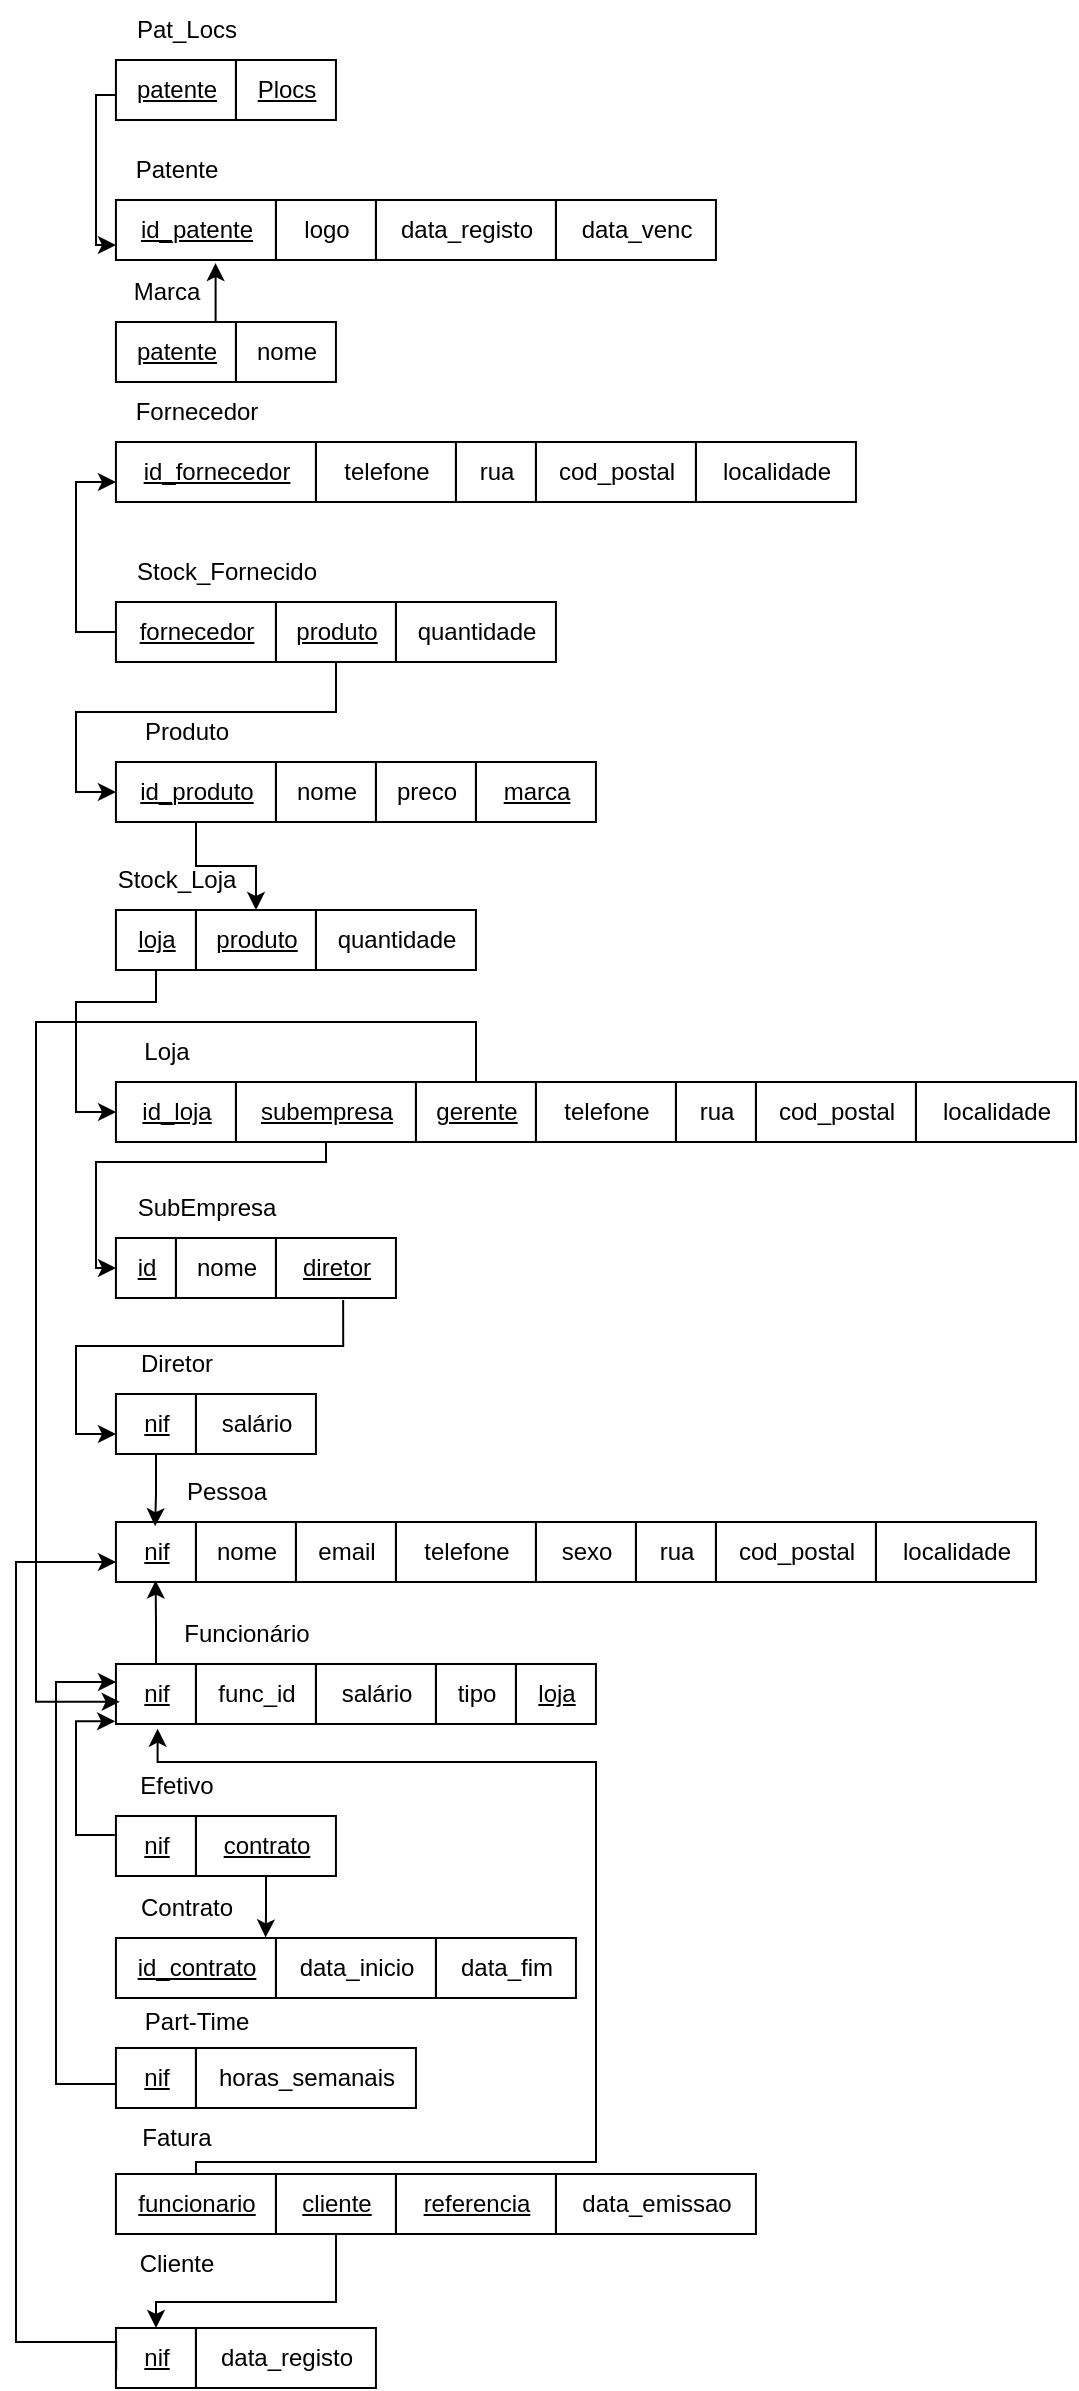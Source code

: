 <mxfile version="24.2.2" type="device">
  <diagram id="R2lEEEUBdFMjLlhIrx00" name="Page-1">
    <mxGraphModel dx="815" dy="1553" grid="1" gridSize="10" guides="1" tooltips="1" connect="1" arrows="1" fold="1" page="1" pageScale="1" pageWidth="850" pageHeight="1100" math="0" shadow="0" extFonts="Permanent Marker^https://fonts.googleapis.com/css?family=Permanent+Marker">
      <root>
        <mxCell id="0" />
        <mxCell id="1" parent="0" />
        <mxCell id="DYn2b1hGrFIv3NaDAd88-1" value="Pessoa" style="text;html=1;align=center;verticalAlign=middle;resizable=0;points=[];autosize=1;strokeColor=none;fillColor=none;" vertex="1" parent="1">
          <mxGeometry x="214.97" y="350" width="60" height="30" as="geometry" />
        </mxCell>
        <mxCell id="DYn2b1hGrFIv3NaDAd88-2" value="&lt;u&gt;nif&lt;/u&gt;" style="text;html=1;align=center;verticalAlign=middle;resizable=0;points=[];autosize=1;strokeColor=default;fillColor=none;" vertex="1" parent="1">
          <mxGeometry x="189.97" y="380" width="40" height="30" as="geometry" />
        </mxCell>
        <mxCell id="DYn2b1hGrFIv3NaDAd88-3" value="telefone" style="text;html=1;align=center;verticalAlign=middle;resizable=0;points=[];autosize=1;strokeColor=default;fillColor=none;" vertex="1" parent="1">
          <mxGeometry x="329.97" y="380" width="70" height="30" as="geometry" />
        </mxCell>
        <mxCell id="DYn2b1hGrFIv3NaDAd88-4" value="email" style="text;html=1;align=center;verticalAlign=middle;resizable=0;points=[];autosize=1;strokeColor=default;fillColor=none;" vertex="1" parent="1">
          <mxGeometry x="279.97" y="380" width="50" height="30" as="geometry" />
        </mxCell>
        <mxCell id="DYn2b1hGrFIv3NaDAd88-5" value="nome" style="text;html=1;align=center;verticalAlign=middle;resizable=0;points=[];autosize=1;strokeColor=default;fillColor=none;" vertex="1" parent="1">
          <mxGeometry x="229.97" y="380" width="50" height="30" as="geometry" />
        </mxCell>
        <mxCell id="DYn2b1hGrFIv3NaDAd88-6" value="sexo" style="text;html=1;align=center;verticalAlign=middle;resizable=0;points=[];autosize=1;strokeColor=default;fillColor=none;" vertex="1" parent="1">
          <mxGeometry x="399.97" y="380" width="50" height="30" as="geometry" />
        </mxCell>
        <mxCell id="DYn2b1hGrFIv3NaDAd88-8" value="rua" style="text;html=1;align=center;verticalAlign=middle;resizable=0;points=[];autosize=1;strokeColor=default;fillColor=none;" vertex="1" parent="1">
          <mxGeometry x="449.97" y="380" width="40" height="30" as="geometry" />
        </mxCell>
        <mxCell id="DYn2b1hGrFIv3NaDAd88-9" value="cod_postal" style="text;html=1;align=center;verticalAlign=middle;resizable=0;points=[];autosize=1;strokeColor=default;fillColor=none;" vertex="1" parent="1">
          <mxGeometry x="489.97" y="380" width="80" height="30" as="geometry" />
        </mxCell>
        <mxCell id="DYn2b1hGrFIv3NaDAd88-10" value="localidade" style="text;html=1;align=center;verticalAlign=middle;resizable=0;points=[];autosize=1;strokeColor=default;fillColor=none;" vertex="1" parent="1">
          <mxGeometry x="569.97" y="380" width="80" height="30" as="geometry" />
        </mxCell>
        <mxCell id="DYn2b1hGrFIv3NaDAd88-11" value="Funcionário" style="text;html=1;align=center;verticalAlign=middle;resizable=0;points=[];autosize=1;strokeColor=none;fillColor=none;" vertex="1" parent="1">
          <mxGeometry x="209.97" y="421" width="90" height="30" as="geometry" />
        </mxCell>
        <mxCell id="DYn2b1hGrFIv3NaDAd88-17" value="" style="edgeStyle=orthogonalEdgeStyle;rounded=0;orthogonalLoop=1;jettySize=auto;html=1;entryX=0.496;entryY=0.976;entryDx=0;entryDy=0;entryPerimeter=0;" edge="1" parent="1" source="DYn2b1hGrFIv3NaDAd88-12" target="DYn2b1hGrFIv3NaDAd88-2">
          <mxGeometry relative="1" as="geometry">
            <mxPoint x="109.97" y="491" as="targetPoint" />
          </mxGeometry>
        </mxCell>
        <mxCell id="DYn2b1hGrFIv3NaDAd88-12" value="&lt;u&gt;nif&lt;/u&gt;" style="text;html=1;align=center;verticalAlign=middle;resizable=0;points=[];autosize=1;strokeColor=default;fillColor=none;" vertex="1" parent="1">
          <mxGeometry x="189.97" y="451" width="40" height="30" as="geometry" />
        </mxCell>
        <mxCell id="DYn2b1hGrFIv3NaDAd88-13" value="func_id" style="text;html=1;align=center;verticalAlign=middle;resizable=0;points=[];autosize=1;strokeColor=default;fillColor=none;" vertex="1" parent="1">
          <mxGeometry x="229.97" y="451" width="60" height="30" as="geometry" />
        </mxCell>
        <mxCell id="DYn2b1hGrFIv3NaDAd88-14" value="salário" style="text;html=1;align=center;verticalAlign=middle;resizable=0;points=[];autosize=1;strokeColor=default;fillColor=none;" vertex="1" parent="1">
          <mxGeometry x="289.97" y="451" width="60" height="30" as="geometry" />
        </mxCell>
        <mxCell id="DYn2b1hGrFIv3NaDAd88-15" value="tipo" style="text;html=1;align=center;verticalAlign=middle;resizable=0;points=[];autosize=1;strokeColor=default;fillColor=none;" vertex="1" parent="1">
          <mxGeometry x="349.97" y="451" width="40" height="30" as="geometry" />
        </mxCell>
        <mxCell id="DYn2b1hGrFIv3NaDAd88-18" value="&lt;u&gt;loja&lt;/u&gt;" style="text;html=1;align=center;verticalAlign=middle;resizable=0;points=[];autosize=1;strokeColor=default;fillColor=none;" vertex="1" parent="1">
          <mxGeometry x="389.97" y="451" width="40" height="30" as="geometry" />
        </mxCell>
        <mxCell id="DYn2b1hGrFIv3NaDAd88-19" value="Diretor" style="text;html=1;align=center;verticalAlign=middle;resizable=0;points=[];autosize=1;strokeColor=none;fillColor=none;" vertex="1" parent="1">
          <mxGeometry x="189.97" y="286" width="60" height="30" as="geometry" />
        </mxCell>
        <mxCell id="DYn2b1hGrFIv3NaDAd88-22" value="" style="edgeStyle=orthogonalEdgeStyle;rounded=0;orthogonalLoop=1;jettySize=auto;html=1;entryX=0.49;entryY=0.071;entryDx=0;entryDy=0;entryPerimeter=0;" edge="1" parent="1" source="DYn2b1hGrFIv3NaDAd88-20" target="DYn2b1hGrFIv3NaDAd88-2">
          <mxGeometry relative="1" as="geometry">
            <mxPoint x="210" y="370" as="targetPoint" />
          </mxGeometry>
        </mxCell>
        <mxCell id="DYn2b1hGrFIv3NaDAd88-20" value="&lt;u&gt;nif&lt;/u&gt;" style="text;html=1;align=center;verticalAlign=middle;resizable=0;points=[];autosize=1;strokeColor=default;fillColor=none;" vertex="1" parent="1">
          <mxGeometry x="189.97" y="316" width="40" height="30" as="geometry" />
        </mxCell>
        <mxCell id="DYn2b1hGrFIv3NaDAd88-21" value="salário" style="text;html=1;align=center;verticalAlign=middle;resizable=0;points=[];autosize=1;strokeColor=default;fillColor=none;" vertex="1" parent="1">
          <mxGeometry x="229.97" y="316" width="60" height="30" as="geometry" />
        </mxCell>
        <mxCell id="DYn2b1hGrFIv3NaDAd88-24" value="SubEmpresa" style="text;html=1;align=center;verticalAlign=middle;resizable=0;points=[];autosize=1;strokeColor=none;fillColor=none;" vertex="1" parent="1">
          <mxGeometry x="189.97" y="208" width="90" height="30" as="geometry" />
        </mxCell>
        <mxCell id="DYn2b1hGrFIv3NaDAd88-25" value="&lt;u&gt;id&lt;/u&gt;" style="text;html=1;align=center;verticalAlign=middle;resizable=0;points=[];autosize=1;strokeColor=default;fillColor=none;" vertex="1" parent="1">
          <mxGeometry x="189.97" y="238" width="30" height="30" as="geometry" />
        </mxCell>
        <mxCell id="DYn2b1hGrFIv3NaDAd88-26" value="nome" style="text;html=1;align=center;verticalAlign=middle;resizable=0;points=[];autosize=1;strokeColor=default;fillColor=none;" vertex="1" parent="1">
          <mxGeometry x="219.97" y="238" width="50" height="30" as="geometry" />
        </mxCell>
        <mxCell id="DYn2b1hGrFIv3NaDAd88-28" value="" style="edgeStyle=orthogonalEdgeStyle;rounded=0;orthogonalLoop=1;jettySize=auto;html=1;entryX=0;entryY=0.667;entryDx=0;entryDy=0;entryPerimeter=0;exitX=0.56;exitY=1.033;exitDx=0;exitDy=0;exitPerimeter=0;" edge="1" parent="1" source="DYn2b1hGrFIv3NaDAd88-27" target="DYn2b1hGrFIv3NaDAd88-20">
          <mxGeometry relative="1" as="geometry" />
        </mxCell>
        <mxCell id="DYn2b1hGrFIv3NaDAd88-27" value="&lt;u&gt;diretor&lt;/u&gt;" style="text;html=1;align=center;verticalAlign=middle;resizable=0;points=[];autosize=1;strokeColor=default;fillColor=none;" vertex="1" parent="1">
          <mxGeometry x="269.97" y="238" width="60" height="30" as="geometry" />
        </mxCell>
        <mxCell id="DYn2b1hGrFIv3NaDAd88-29" value="Loja" style="text;html=1;align=center;verticalAlign=middle;resizable=0;points=[];autosize=1;strokeColor=none;fillColor=none;" vertex="1" parent="1">
          <mxGeometry x="189.97" y="130" width="50" height="30" as="geometry" />
        </mxCell>
        <mxCell id="DYn2b1hGrFIv3NaDAd88-30" value="&lt;u&gt;id_loja&lt;/u&gt;" style="text;html=1;align=center;verticalAlign=middle;resizable=0;points=[];autosize=1;strokeColor=default;fillColor=none;" vertex="1" parent="1">
          <mxGeometry x="189.97" y="160" width="60" height="30" as="geometry" />
        </mxCell>
        <mxCell id="DYn2b1hGrFIv3NaDAd88-31" value="rua" style="text;html=1;align=center;verticalAlign=middle;resizable=0;points=[];autosize=1;strokeColor=default;fillColor=none;" vertex="1" parent="1">
          <mxGeometry x="469.97" y="160" width="40" height="30" as="geometry" />
        </mxCell>
        <mxCell id="DYn2b1hGrFIv3NaDAd88-32" value="cod_postal" style="text;html=1;align=center;verticalAlign=middle;resizable=0;points=[];autosize=1;strokeColor=default;fillColor=none;" vertex="1" parent="1">
          <mxGeometry x="509.97" y="160" width="80" height="30" as="geometry" />
        </mxCell>
        <mxCell id="DYn2b1hGrFIv3NaDAd88-33" value="localidade" style="text;html=1;align=center;verticalAlign=middle;resizable=0;points=[];autosize=1;strokeColor=default;fillColor=none;" vertex="1" parent="1">
          <mxGeometry x="589.97" y="160" width="80" height="30" as="geometry" />
        </mxCell>
        <mxCell id="DYn2b1hGrFIv3NaDAd88-34" value="telefone" style="text;html=1;align=center;verticalAlign=middle;resizable=0;points=[];autosize=1;strokeColor=default;fillColor=none;" vertex="1" parent="1">
          <mxGeometry x="399.97" y="160" width="70" height="30" as="geometry" />
        </mxCell>
        <mxCell id="DYn2b1hGrFIv3NaDAd88-41" value="" style="edgeStyle=orthogonalEdgeStyle;rounded=0;orthogonalLoop=1;jettySize=auto;html=1;entryX=0.001;entryY=0.5;entryDx=0;entryDy=0;entryPerimeter=0;" edge="1" parent="1" source="DYn2b1hGrFIv3NaDAd88-35" target="DYn2b1hGrFIv3NaDAd88-25">
          <mxGeometry relative="1" as="geometry">
            <Array as="points">
              <mxPoint x="295" y="200" />
              <mxPoint x="180" y="200" />
              <mxPoint x="180" y="253" />
            </Array>
          </mxGeometry>
        </mxCell>
        <mxCell id="DYn2b1hGrFIv3NaDAd88-35" value="&lt;u&gt;subempresa&lt;/u&gt;" style="text;html=1;align=center;verticalAlign=middle;resizable=0;points=[];autosize=1;strokeColor=default;fillColor=none;" vertex="1" parent="1">
          <mxGeometry x="249.97" y="160" width="90" height="30" as="geometry" />
        </mxCell>
        <mxCell id="DYn2b1hGrFIv3NaDAd88-43" value="" style="edgeStyle=orthogonalEdgeStyle;rounded=0;orthogonalLoop=1;jettySize=auto;html=1;entryX=0.047;entryY=0.629;entryDx=0;entryDy=0;entryPerimeter=0;" edge="1" parent="1" source="DYn2b1hGrFIv3NaDAd88-36" target="DYn2b1hGrFIv3NaDAd88-12">
          <mxGeometry relative="1" as="geometry">
            <mxPoint x="150.029" y="476" as="targetPoint" />
            <Array as="points">
              <mxPoint x="370" y="130" />
              <mxPoint x="150" y="130" />
              <mxPoint x="150" y="470" />
            </Array>
          </mxGeometry>
        </mxCell>
        <mxCell id="DYn2b1hGrFIv3NaDAd88-36" value="&lt;u&gt;gerente&lt;/u&gt;" style="text;html=1;align=center;verticalAlign=middle;resizable=0;points=[];autosize=1;strokeColor=default;fillColor=none;" vertex="1" parent="1">
          <mxGeometry x="339.97" y="160" width="60" height="30" as="geometry" />
        </mxCell>
        <mxCell id="DYn2b1hGrFIv3NaDAd88-44" value="Stock_Loja" style="text;html=1;align=center;verticalAlign=middle;resizable=0;points=[];autosize=1;strokeColor=none;fillColor=none;" vertex="1" parent="1">
          <mxGeometry x="179.97" y="44" width="80" height="30" as="geometry" />
        </mxCell>
        <mxCell id="DYn2b1hGrFIv3NaDAd88-48" value="" style="edgeStyle=orthogonalEdgeStyle;rounded=0;orthogonalLoop=1;jettySize=auto;html=1;entryX=0.001;entryY=0.5;entryDx=0;entryDy=0;entryPerimeter=0;" edge="1" parent="1" source="DYn2b1hGrFIv3NaDAd88-45" target="DYn2b1hGrFIv3NaDAd88-30">
          <mxGeometry relative="1" as="geometry">
            <Array as="points">
              <mxPoint x="210" y="120" />
              <mxPoint x="170" y="120" />
              <mxPoint x="170" y="175" />
            </Array>
          </mxGeometry>
        </mxCell>
        <mxCell id="DYn2b1hGrFIv3NaDAd88-45" value="&lt;u&gt;loja&lt;/u&gt;" style="text;html=1;align=center;verticalAlign=middle;resizable=0;points=[];autosize=1;strokeColor=default;fillColor=none;" vertex="1" parent="1">
          <mxGeometry x="189.97" y="74" width="40" height="30" as="geometry" />
        </mxCell>
        <mxCell id="DYn2b1hGrFIv3NaDAd88-46" value="&lt;u&gt;produto&lt;/u&gt;" style="text;html=1;align=center;verticalAlign=middle;resizable=0;points=[];autosize=1;strokeColor=default;fillColor=none;" vertex="1" parent="1">
          <mxGeometry x="229.97" y="74" width="60" height="30" as="geometry" />
        </mxCell>
        <mxCell id="DYn2b1hGrFIv3NaDAd88-47" value="quantidade" style="text;html=1;align=center;verticalAlign=middle;resizable=0;points=[];autosize=1;strokeColor=default;fillColor=none;" vertex="1" parent="1">
          <mxGeometry x="289.97" y="74" width="80" height="30" as="geometry" />
        </mxCell>
        <mxCell id="DYn2b1hGrFIv3NaDAd88-50" value="Produto" style="text;html=1;align=center;verticalAlign=middle;resizable=0;points=[];autosize=1;strokeColor=none;fillColor=none;" vertex="1" parent="1">
          <mxGeometry x="189.97" y="-30" width="70" height="30" as="geometry" />
        </mxCell>
        <mxCell id="DYn2b1hGrFIv3NaDAd88-55" value="" style="edgeStyle=orthogonalEdgeStyle;rounded=0;orthogonalLoop=1;jettySize=auto;html=1;" edge="1" parent="1" source="DYn2b1hGrFIv3NaDAd88-51" target="DYn2b1hGrFIv3NaDAd88-46">
          <mxGeometry relative="1" as="geometry" />
        </mxCell>
        <mxCell id="DYn2b1hGrFIv3NaDAd88-51" value="&lt;u&gt;id_produto&lt;/u&gt;" style="text;html=1;align=center;verticalAlign=middle;resizable=0;points=[];autosize=1;strokeColor=default;fillColor=none;" vertex="1" parent="1">
          <mxGeometry x="189.97" width="80" height="30" as="geometry" />
        </mxCell>
        <mxCell id="DYn2b1hGrFIv3NaDAd88-52" value="nome" style="text;html=1;align=center;verticalAlign=middle;resizable=0;points=[];autosize=1;strokeColor=default;fillColor=none;" vertex="1" parent="1">
          <mxGeometry x="269.97" width="50" height="30" as="geometry" />
        </mxCell>
        <mxCell id="DYn2b1hGrFIv3NaDAd88-53" value="preco" style="text;html=1;align=center;verticalAlign=middle;resizable=0;points=[];autosize=1;strokeColor=default;fillColor=none;" vertex="1" parent="1">
          <mxGeometry x="319.97" width="50" height="30" as="geometry" />
        </mxCell>
        <mxCell id="DYn2b1hGrFIv3NaDAd88-54" value="&lt;u&gt;marca&lt;/u&gt;" style="text;html=1;align=center;verticalAlign=middle;resizable=0;points=[];autosize=1;strokeColor=default;fillColor=none;" vertex="1" parent="1">
          <mxGeometry x="369.97" width="60" height="30" as="geometry" />
        </mxCell>
        <mxCell id="DYn2b1hGrFIv3NaDAd88-56" value="Stock_Fornecido" style="text;html=1;align=center;verticalAlign=middle;resizable=0;points=[];autosize=1;strokeColor=none;fillColor=none;" vertex="1" parent="1">
          <mxGeometry x="189.97" y="-110" width="110" height="30" as="geometry" />
        </mxCell>
        <mxCell id="DYn2b1hGrFIv3NaDAd88-70" value="" style="edgeStyle=orthogonalEdgeStyle;rounded=0;orthogonalLoop=1;jettySize=auto;html=1;entryX=0;entryY=0.667;entryDx=0;entryDy=0;entryPerimeter=0;" edge="1" parent="1" source="DYn2b1hGrFIv3NaDAd88-57" target="DYn2b1hGrFIv3NaDAd88-63">
          <mxGeometry relative="1" as="geometry">
            <mxPoint x="140.029" y="-130" as="targetPoint" />
            <Array as="points">
              <mxPoint x="170" y="-65" />
              <mxPoint x="170" y="-140" />
            </Array>
          </mxGeometry>
        </mxCell>
        <mxCell id="DYn2b1hGrFIv3NaDAd88-57" value="&lt;u&gt;fornecedor&lt;/u&gt;" style="text;html=1;align=center;verticalAlign=middle;resizable=0;points=[];autosize=1;strokeColor=default;fillColor=none;" vertex="1" parent="1">
          <mxGeometry x="189.97" y="-80" width="80" height="30" as="geometry" />
        </mxCell>
        <mxCell id="DYn2b1hGrFIv3NaDAd88-61" value="" style="edgeStyle=orthogonalEdgeStyle;rounded=0;orthogonalLoop=1;jettySize=auto;html=1;entryX=0;entryY=0.5;entryDx=0;entryDy=0;entryPerimeter=0;" edge="1" parent="1" source="DYn2b1hGrFIv3NaDAd88-58" target="DYn2b1hGrFIv3NaDAd88-51">
          <mxGeometry relative="1" as="geometry" />
        </mxCell>
        <mxCell id="DYn2b1hGrFIv3NaDAd88-58" value="&lt;u&gt;produto&lt;/u&gt;" style="text;html=1;align=center;verticalAlign=middle;resizable=0;points=[];autosize=1;strokeColor=default;fillColor=none;" vertex="1" parent="1">
          <mxGeometry x="269.97" y="-80" width="60" height="30" as="geometry" />
        </mxCell>
        <mxCell id="DYn2b1hGrFIv3NaDAd88-59" value="quantidade" style="text;html=1;align=center;verticalAlign=middle;resizable=0;points=[];autosize=1;strokeColor=default;fillColor=none;" vertex="1" parent="1">
          <mxGeometry x="329.97" y="-80" width="80" height="30" as="geometry" />
        </mxCell>
        <mxCell id="DYn2b1hGrFIv3NaDAd88-62" value="Fornecedor" style="text;html=1;align=center;verticalAlign=middle;resizable=0;points=[];autosize=1;strokeColor=none;fillColor=none;" vertex="1" parent="1">
          <mxGeometry x="189.97" y="-190" width="80" height="30" as="geometry" />
        </mxCell>
        <mxCell id="DYn2b1hGrFIv3NaDAd88-63" value="&lt;u&gt;id_fornecedor&lt;/u&gt;" style="text;html=1;align=center;verticalAlign=middle;resizable=0;points=[];autosize=1;strokeColor=default;fillColor=none;" vertex="1" parent="1">
          <mxGeometry x="189.97" y="-160" width="100" height="30" as="geometry" />
        </mxCell>
        <mxCell id="DYn2b1hGrFIv3NaDAd88-64" value="telefone" style="text;html=1;align=center;verticalAlign=middle;resizable=0;points=[];autosize=1;strokeColor=default;fillColor=none;" vertex="1" parent="1">
          <mxGeometry x="289.97" y="-160" width="70" height="30" as="geometry" />
        </mxCell>
        <mxCell id="DYn2b1hGrFIv3NaDAd88-66" value="rua" style="text;html=1;align=center;verticalAlign=middle;resizable=0;points=[];autosize=1;strokeColor=default;fillColor=none;" vertex="1" parent="1">
          <mxGeometry x="359.97" y="-160" width="40" height="30" as="geometry" />
        </mxCell>
        <mxCell id="DYn2b1hGrFIv3NaDAd88-67" value="cod_postal" style="text;html=1;align=center;verticalAlign=middle;resizable=0;points=[];autosize=1;strokeColor=default;fillColor=none;" vertex="1" parent="1">
          <mxGeometry x="399.97" y="-160" width="80" height="30" as="geometry" />
        </mxCell>
        <mxCell id="DYn2b1hGrFIv3NaDAd88-68" value="localidade" style="text;html=1;align=center;verticalAlign=middle;resizable=0;points=[];autosize=1;strokeColor=default;fillColor=none;" vertex="1" parent="1">
          <mxGeometry x="479.97" y="-160" width="80" height="30" as="geometry" />
        </mxCell>
        <mxCell id="DYn2b1hGrFIv3NaDAd88-71" value="Marca" style="text;html=1;align=center;verticalAlign=middle;resizable=0;points=[];autosize=1;strokeColor=none;fillColor=none;" vertex="1" parent="1">
          <mxGeometry x="184.97" y="-250" width="60" height="30" as="geometry" />
        </mxCell>
        <mxCell id="DYn2b1hGrFIv3NaDAd88-118" value="" style="edgeStyle=orthogonalEdgeStyle;rounded=0;orthogonalLoop=1;jettySize=auto;html=1;entryX=0.623;entryY=1.052;entryDx=0;entryDy=0;entryPerimeter=0;" edge="1" parent="1" source="DYn2b1hGrFIv3NaDAd88-72" target="DYn2b1hGrFIv3NaDAd88-75">
          <mxGeometry relative="1" as="geometry">
            <mxPoint x="109.97" y="-205" as="targetPoint" />
            <Array as="points">
              <mxPoint x="240" y="-240" />
            </Array>
          </mxGeometry>
        </mxCell>
        <mxCell id="DYn2b1hGrFIv3NaDAd88-72" value="&lt;u&gt;patente&lt;/u&gt;" style="text;html=1;align=center;verticalAlign=middle;resizable=0;points=[];autosize=1;strokeColor=default;fillColor=none;" vertex="1" parent="1">
          <mxGeometry x="189.97" y="-220" width="60" height="30" as="geometry" />
        </mxCell>
        <mxCell id="DYn2b1hGrFIv3NaDAd88-73" value="nome" style="text;html=1;align=center;verticalAlign=middle;resizable=0;points=[];autosize=1;strokeColor=default;fillColor=none;" vertex="1" parent="1">
          <mxGeometry x="249.97" y="-220" width="50" height="30" as="geometry" />
        </mxCell>
        <mxCell id="DYn2b1hGrFIv3NaDAd88-74" value="Patente" style="text;html=1;align=center;verticalAlign=middle;resizable=0;points=[];autosize=1;strokeColor=none;fillColor=none;" vertex="1" parent="1">
          <mxGeometry x="189.97" y="-311" width="60" height="30" as="geometry" />
        </mxCell>
        <mxCell id="DYn2b1hGrFIv3NaDAd88-75" value="&lt;u&gt;id_patente&lt;/u&gt;" style="text;html=1;align=center;verticalAlign=middle;resizable=0;points=[];autosize=1;strokeColor=default;fillColor=none;" vertex="1" parent="1">
          <mxGeometry x="189.97" y="-281" width="80" height="30" as="geometry" />
        </mxCell>
        <mxCell id="DYn2b1hGrFIv3NaDAd88-76" value="logo" style="text;html=1;align=center;verticalAlign=middle;resizable=0;points=[];autosize=1;strokeColor=default;fillColor=none;" vertex="1" parent="1">
          <mxGeometry x="269.97" y="-281" width="50" height="30" as="geometry" />
        </mxCell>
        <mxCell id="DYn2b1hGrFIv3NaDAd88-77" value="data_registo" style="text;html=1;align=center;verticalAlign=middle;resizable=0;points=[];autosize=1;strokeColor=default;fillColor=none;" vertex="1" parent="1">
          <mxGeometry x="319.97" y="-281" width="90" height="30" as="geometry" />
        </mxCell>
        <mxCell id="DYn2b1hGrFIv3NaDAd88-78" value="data_venc" style="text;html=1;align=center;verticalAlign=middle;resizable=0;points=[];autosize=1;strokeColor=default;fillColor=none;" vertex="1" parent="1">
          <mxGeometry x="409.97" y="-281" width="80" height="30" as="geometry" />
        </mxCell>
        <mxCell id="DYn2b1hGrFIv3NaDAd88-79" value="Pat_Locs" style="text;html=1;align=center;verticalAlign=middle;resizable=0;points=[];autosize=1;strokeColor=none;fillColor=none;" vertex="1" parent="1">
          <mxGeometry x="189.97" y="-381" width="70" height="30" as="geometry" />
        </mxCell>
        <mxCell id="DYn2b1hGrFIv3NaDAd88-83" value="" style="edgeStyle=orthogonalEdgeStyle;rounded=0;orthogonalLoop=1;jettySize=auto;html=1;entryX=0;entryY=0.667;entryDx=0;entryDy=0;entryPerimeter=0;" edge="1" parent="1">
          <mxGeometry relative="1" as="geometry">
            <mxPoint x="189.97" y="-333.51" as="sourcePoint" />
            <mxPoint x="189.97" y="-258.5" as="targetPoint" />
            <Array as="points">
              <mxPoint x="180" y="-333.51" />
              <mxPoint x="180" y="-258.51" />
            </Array>
          </mxGeometry>
        </mxCell>
        <mxCell id="DYn2b1hGrFIv3NaDAd88-80" value="&lt;u&gt;patente&lt;/u&gt;" style="text;html=1;align=center;verticalAlign=middle;resizable=0;points=[];autosize=1;strokeColor=default;fillColor=none;" vertex="1" parent="1">
          <mxGeometry x="189.97" y="-351" width="60" height="30" as="geometry" />
        </mxCell>
        <mxCell id="DYn2b1hGrFIv3NaDAd88-81" value="&lt;u&gt;Plocs&lt;/u&gt;" style="text;html=1;align=center;verticalAlign=middle;resizable=0;points=[];autosize=1;strokeColor=default;fillColor=none;" vertex="1" parent="1">
          <mxGeometry x="249.97" y="-351" width="50" height="30" as="geometry" />
        </mxCell>
        <mxCell id="DYn2b1hGrFIv3NaDAd88-84" value="Efetivo" style="text;html=1;align=center;verticalAlign=middle;resizable=0;points=[];autosize=1;strokeColor=none;fillColor=none;" vertex="1" parent="1">
          <mxGeometry x="189.97" y="497" width="60" height="30" as="geometry" />
        </mxCell>
        <mxCell id="DYn2b1hGrFIv3NaDAd88-89" value="" style="edgeStyle=orthogonalEdgeStyle;rounded=0;orthogonalLoop=1;jettySize=auto;html=1;entryX=-0.01;entryY=0.954;entryDx=0;entryDy=0;entryPerimeter=0;exitX=-0.014;exitY=0.315;exitDx=0;exitDy=0;exitPerimeter=0;" edge="1" parent="1" source="DYn2b1hGrFIv3NaDAd88-87" target="DYn2b1hGrFIv3NaDAd88-12">
          <mxGeometry relative="1" as="geometry">
            <mxPoint x="150" y="500" as="targetPoint" />
            <Array as="points">
              <mxPoint x="170" y="537" />
              <mxPoint x="170" y="480" />
            </Array>
          </mxGeometry>
        </mxCell>
        <mxCell id="DYn2b1hGrFIv3NaDAd88-87" value="&lt;u&gt;nif&lt;/u&gt;" style="text;html=1;align=center;verticalAlign=middle;resizable=0;points=[];autosize=1;strokeColor=default;fillColor=none;" vertex="1" parent="1">
          <mxGeometry x="189.97" y="527" width="40" height="30" as="geometry" />
        </mxCell>
        <mxCell id="DYn2b1hGrFIv3NaDAd88-95" value="" style="edgeStyle=orthogonalEdgeStyle;rounded=0;orthogonalLoop=1;jettySize=auto;html=1;entryX=0.935;entryY=-0.01;entryDx=0;entryDy=0;entryPerimeter=0;" edge="1" parent="1" source="DYn2b1hGrFIv3NaDAd88-90" target="DYn2b1hGrFIv3NaDAd88-92">
          <mxGeometry relative="1" as="geometry" />
        </mxCell>
        <mxCell id="DYn2b1hGrFIv3NaDAd88-90" value="&lt;u&gt;contrato&lt;/u&gt;" style="text;html=1;align=center;verticalAlign=middle;resizable=0;points=[];autosize=1;strokeColor=default;fillColor=none;" vertex="1" parent="1">
          <mxGeometry x="229.97" y="527" width="70" height="30" as="geometry" />
        </mxCell>
        <mxCell id="DYn2b1hGrFIv3NaDAd88-91" value="Contrato" style="text;html=1;align=center;verticalAlign=middle;resizable=0;points=[];autosize=1;strokeColor=none;fillColor=none;" vertex="1" parent="1">
          <mxGeometry x="189.97" y="558" width="70" height="30" as="geometry" />
        </mxCell>
        <mxCell id="DYn2b1hGrFIv3NaDAd88-92" value="&lt;u&gt;id_contrato&lt;/u&gt;" style="text;html=1;align=center;verticalAlign=middle;resizable=0;points=[];autosize=1;strokeColor=default;fillColor=none;" vertex="1" parent="1">
          <mxGeometry x="189.97" y="588" width="80" height="30" as="geometry" />
        </mxCell>
        <mxCell id="DYn2b1hGrFIv3NaDAd88-93" value="data_inicio" style="text;html=1;align=center;verticalAlign=middle;resizable=0;points=[];autosize=1;strokeColor=default;fillColor=none;" vertex="1" parent="1">
          <mxGeometry x="269.97" y="588" width="80" height="30" as="geometry" />
        </mxCell>
        <mxCell id="DYn2b1hGrFIv3NaDAd88-94" value="data_fim" style="text;html=1;align=center;verticalAlign=middle;resizable=0;points=[];autosize=1;strokeColor=default;fillColor=none;" vertex="1" parent="1">
          <mxGeometry x="349.97" y="588" width="70" height="30" as="geometry" />
        </mxCell>
        <mxCell id="DYn2b1hGrFIv3NaDAd88-96" value="Part-Time" style="text;html=1;align=center;verticalAlign=middle;resizable=0;points=[];autosize=1;strokeColor=none;fillColor=none;" vertex="1" parent="1">
          <mxGeometry x="189.97" y="615" width="80" height="30" as="geometry" />
        </mxCell>
        <mxCell id="DYn2b1hGrFIv3NaDAd88-99" value="" style="edgeStyle=orthogonalEdgeStyle;rounded=0;orthogonalLoop=1;jettySize=auto;html=1;entryX=0.001;entryY=0.3;entryDx=0;entryDy=0;entryPerimeter=0;" edge="1" parent="1" source="DYn2b1hGrFIv3NaDAd88-97" target="DYn2b1hGrFIv3NaDAd88-12">
          <mxGeometry relative="1" as="geometry">
            <mxPoint x="160" y="550" as="targetPoint" />
            <Array as="points">
              <mxPoint x="160" y="661" />
              <mxPoint x="160" y="460" />
            </Array>
          </mxGeometry>
        </mxCell>
        <mxCell id="DYn2b1hGrFIv3NaDAd88-97" value="&lt;u&gt;nif&lt;/u&gt;" style="text;html=1;align=center;verticalAlign=middle;resizable=0;points=[];autosize=1;strokeColor=default;fillColor=none;" vertex="1" parent="1">
          <mxGeometry x="189.97" y="643" width="40" height="30" as="geometry" />
        </mxCell>
        <mxCell id="DYn2b1hGrFIv3NaDAd88-100" value="horas_semanais" style="text;html=1;align=center;verticalAlign=middle;resizable=0;points=[];autosize=1;strokeColor=default;fillColor=none;" vertex="1" parent="1">
          <mxGeometry x="229.97" y="643" width="110" height="30" as="geometry" />
        </mxCell>
        <mxCell id="DYn2b1hGrFIv3NaDAd88-101" value="Fatura" style="text;html=1;align=center;verticalAlign=middle;resizable=0;points=[];autosize=1;strokeColor=none;fillColor=none;" vertex="1" parent="1">
          <mxGeometry x="189.97" y="673" width="60" height="30" as="geometry" />
        </mxCell>
        <mxCell id="DYn2b1hGrFIv3NaDAd88-110" value="" style="edgeStyle=orthogonalEdgeStyle;rounded=0;orthogonalLoop=1;jettySize=auto;html=1;entryX=0.521;entryY=1.078;entryDx=0;entryDy=0;entryPerimeter=0;" edge="1" parent="1" source="DYn2b1hGrFIv3NaDAd88-102" target="DYn2b1hGrFIv3NaDAd88-12">
          <mxGeometry relative="1" as="geometry">
            <mxPoint x="100.034" y="520" as="targetPoint" />
            <Array as="points">
              <mxPoint x="230" y="700" />
              <mxPoint x="430" y="700" />
              <mxPoint x="430" y="500" />
              <mxPoint x="211" y="500" />
            </Array>
          </mxGeometry>
        </mxCell>
        <mxCell id="DYn2b1hGrFIv3NaDAd88-102" value="&lt;u&gt;funcionario&lt;/u&gt;" style="text;html=1;align=center;verticalAlign=middle;resizable=0;points=[];autosize=1;strokeColor=default;fillColor=none;" vertex="1" parent="1">
          <mxGeometry x="189.97" y="706" width="80" height="30" as="geometry" />
        </mxCell>
        <mxCell id="DYn2b1hGrFIv3NaDAd88-103" value="&lt;u&gt;referencia&lt;/u&gt;" style="text;html=1;align=center;verticalAlign=middle;resizable=0;points=[];autosize=1;strokeColor=default;fillColor=none;" vertex="1" parent="1">
          <mxGeometry x="329.97" y="706" width="80" height="30" as="geometry" />
        </mxCell>
        <mxCell id="DYn2b1hGrFIv3NaDAd88-113" value="" style="edgeStyle=orthogonalEdgeStyle;rounded=0;orthogonalLoop=1;jettySize=auto;html=1;" edge="1" parent="1" source="DYn2b1hGrFIv3NaDAd88-104" target="DYn2b1hGrFIv3NaDAd88-107">
          <mxGeometry relative="1" as="geometry">
            <Array as="points">
              <mxPoint x="300" y="770" />
              <mxPoint x="210" y="770" />
            </Array>
          </mxGeometry>
        </mxCell>
        <mxCell id="DYn2b1hGrFIv3NaDAd88-104" value="&lt;u&gt;cliente&lt;/u&gt;" style="text;html=1;align=center;verticalAlign=middle;resizable=0;points=[];autosize=1;strokeColor=default;fillColor=none;" vertex="1" parent="1">
          <mxGeometry x="269.97" y="706" width="60" height="30" as="geometry" />
        </mxCell>
        <mxCell id="DYn2b1hGrFIv3NaDAd88-105" value="data_emissao" style="text;html=1;align=center;verticalAlign=middle;resizable=0;points=[];autosize=1;strokeColor=default;fillColor=none;" vertex="1" parent="1">
          <mxGeometry x="409.97" y="706" width="100" height="30" as="geometry" />
        </mxCell>
        <mxCell id="DYn2b1hGrFIv3NaDAd88-106" value="Cliente" style="text;html=1;align=center;verticalAlign=middle;resizable=0;points=[];autosize=1;strokeColor=none;fillColor=none;" vertex="1" parent="1">
          <mxGeometry x="189.97" y="736" width="60" height="30" as="geometry" />
        </mxCell>
        <mxCell id="DYn2b1hGrFIv3NaDAd88-112" value="" style="edgeStyle=orthogonalEdgeStyle;rounded=0;orthogonalLoop=1;jettySize=auto;html=1;entryX=0.001;entryY=0.667;entryDx=0;entryDy=0;entryPerimeter=0;exitX=0.003;exitY=0.701;exitDx=0;exitDy=0;exitPerimeter=0;" edge="1" parent="1" source="DYn2b1hGrFIv3NaDAd88-107" target="DYn2b1hGrFIv3NaDAd88-2">
          <mxGeometry relative="1" as="geometry">
            <mxPoint x="160.034" y="410" as="targetPoint" />
            <Array as="points">
              <mxPoint x="190" y="790" />
              <mxPoint x="140" y="790" />
              <mxPoint x="140" y="400" />
            </Array>
          </mxGeometry>
        </mxCell>
        <mxCell id="DYn2b1hGrFIv3NaDAd88-107" value="&lt;u&gt;nif&lt;/u&gt;" style="text;html=1;align=center;verticalAlign=middle;resizable=0;points=[];autosize=1;strokeColor=default;fillColor=none;" vertex="1" parent="1">
          <mxGeometry x="189.97" y="783" width="40" height="30" as="geometry" />
        </mxCell>
        <mxCell id="DYn2b1hGrFIv3NaDAd88-108" value="data_registo" style="text;html=1;align=center;verticalAlign=middle;resizable=0;points=[];autosize=1;strokeColor=default;fillColor=none;" vertex="1" parent="1">
          <mxGeometry x="229.97" y="783" width="90" height="30" as="geometry" />
        </mxCell>
      </root>
    </mxGraphModel>
  </diagram>
</mxfile>
